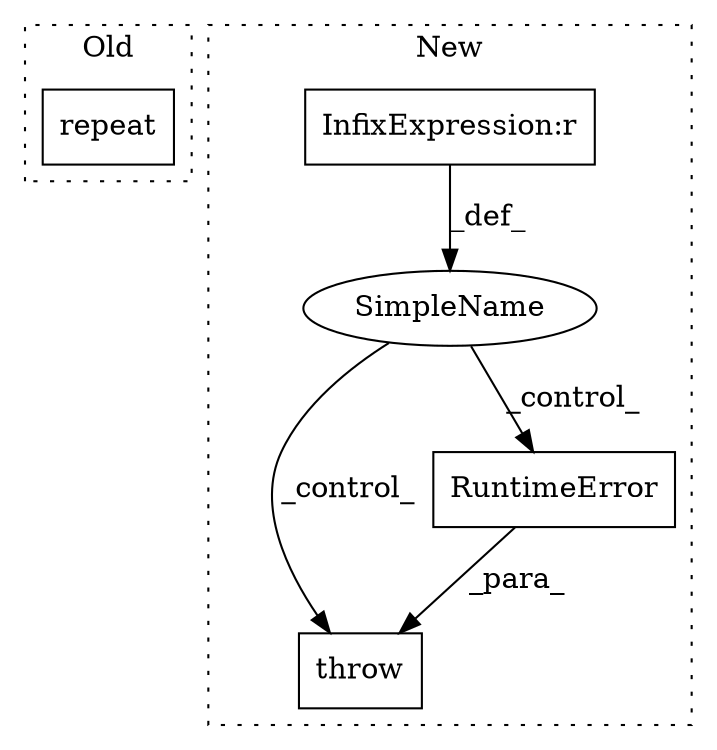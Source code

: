 digraph G {
subgraph cluster0 {
1 [label="repeat" a="32" s="16677,16702" l="7,1" shape="box"];
label = "Old";
style="dotted";
}
subgraph cluster1 {
2 [label="throw" a="53" s="17562" l="6" shape="box"];
3 [label="RuntimeError" a="32" s="17568,17695" l="13,1" shape="box"];
4 [label="SimpleName" a="42" s="" l="" shape="ellipse"];
5 [label="InfixExpression:r" a="27" s="17475" l="4" shape="box"];
label = "New";
style="dotted";
}
3 -> 2 [label="_para_"];
4 -> 3 [label="_control_"];
4 -> 2 [label="_control_"];
5 -> 4 [label="_def_"];
}